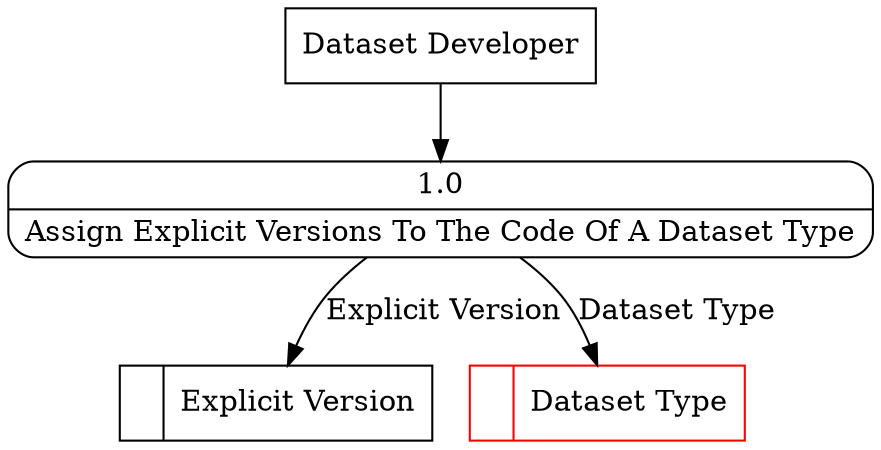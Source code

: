 digraph dfd2{ 
node[shape=record]
200 [label="<f0>  |<f1> Explicit Version " ];
201 [label="<f0>  |<f1> Dataset Type " color=red];
202 [label="Dataset Developer" shape=box];
203 [label="{<f0> 1.0|<f1> Assign Explicit Versions To The Code Of A Dataset Type }" shape=Mrecord];
202 -> 203
203 -> 200 [label="Explicit Version"]
203 -> 201 [label="Dataset Type"]
}